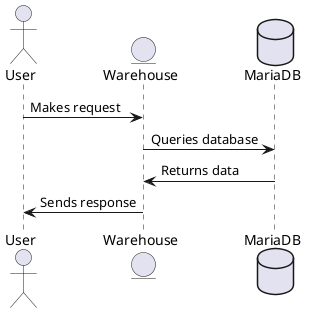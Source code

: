 @startuml api_flow
actor User
entity Warehouse
database MariaDB

User -> Warehouse : Makes request
Warehouse -> MariaDB : Queries database
MariaDB -> Warehouse : Returns data
Warehouse -> User : Sends response
@enduml
